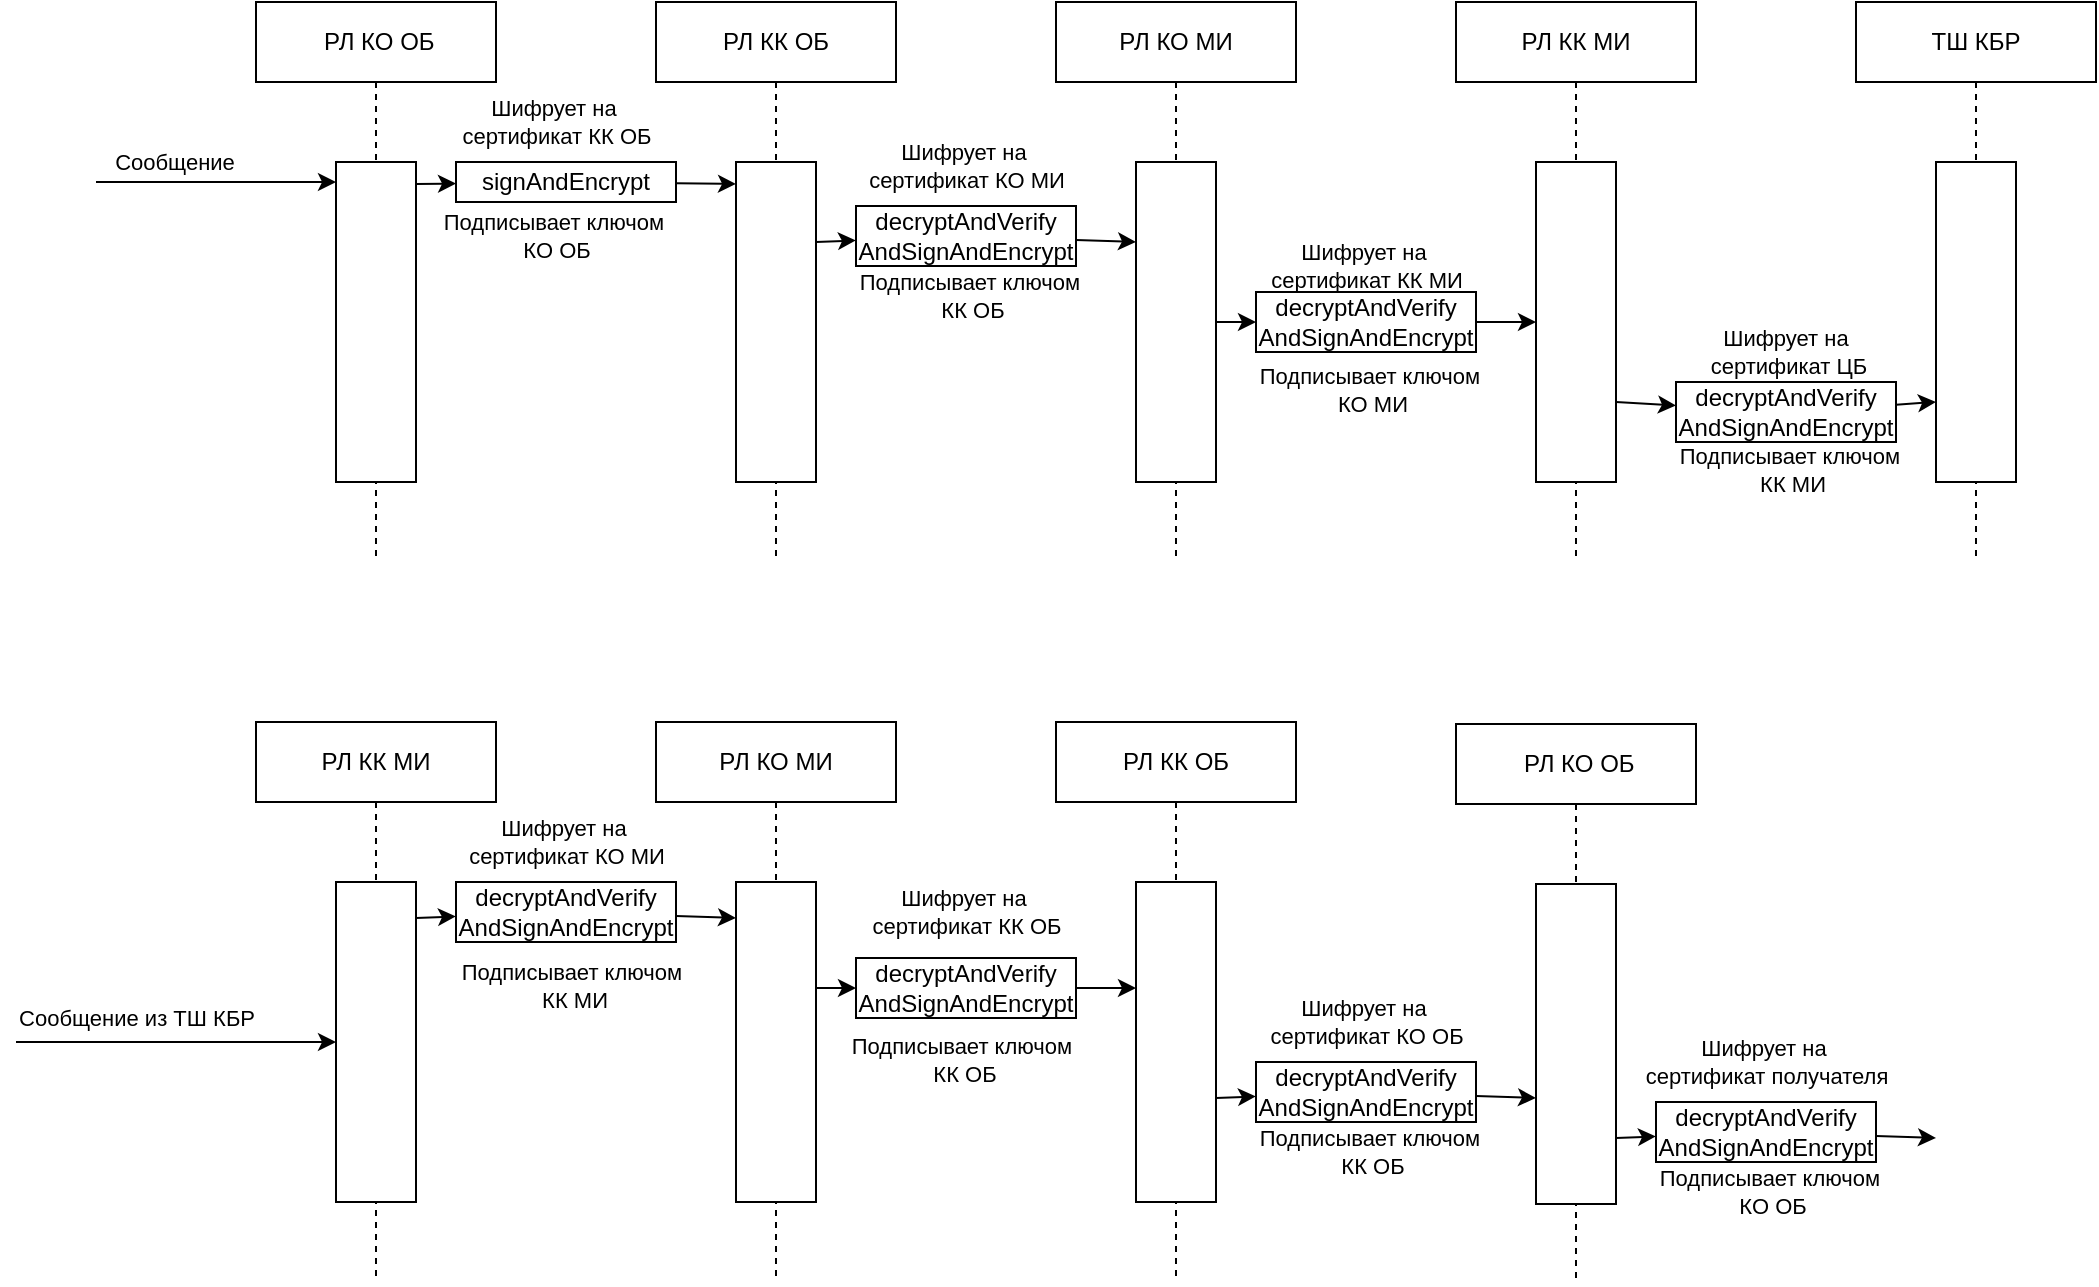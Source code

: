 <mxfile version="24.3.1" type="github">
  <diagram name="Page-1" id="2YBvvXClWsGukQMizWep">
    <mxGraphModel dx="2284" dy="772" grid="1" gridSize="10" guides="1" tooltips="1" connect="1" arrows="1" fold="1" page="1" pageScale="1" pageWidth="850" pageHeight="1100" math="0" shadow="0">
      <root>
        <mxCell id="0" />
        <mxCell id="1" parent="0" />
        <mxCell id="aM9ryv3xv72pqoxQDRHE-1" value="&amp;nbsp;РЛ КО ОБ" style="shape=umlLifeline;perimeter=lifelinePerimeter;whiteSpace=wrap;html=1;container=0;dropTarget=0;collapsible=0;recursiveResize=0;outlineConnect=0;portConstraint=eastwest;newEdgeStyle={&quot;edgeStyle&quot;:&quot;elbowEdgeStyle&quot;,&quot;elbow&quot;:&quot;vertical&quot;,&quot;curved&quot;:0,&quot;rounded&quot;:0};" parent="1" vertex="1">
          <mxGeometry y="40" width="120" height="280" as="geometry" />
        </mxCell>
        <mxCell id="aM9ryv3xv72pqoxQDRHE-2" value="" style="html=1;points=[];perimeter=orthogonalPerimeter;outlineConnect=0;targetShapes=umlLifeline;portConstraint=eastwest;newEdgeStyle={&quot;edgeStyle&quot;:&quot;elbowEdgeStyle&quot;,&quot;elbow&quot;:&quot;vertical&quot;,&quot;curved&quot;:0,&quot;rounded&quot;:0};" parent="aM9ryv3xv72pqoxQDRHE-1" vertex="1">
          <mxGeometry x="40" y="80" width="40" height="160" as="geometry" />
        </mxCell>
        <mxCell id="aM9ryv3xv72pqoxQDRHE-5" value="РЛ КК ОБ" style="shape=umlLifeline;perimeter=lifelinePerimeter;whiteSpace=wrap;html=1;container=0;dropTarget=0;collapsible=0;recursiveResize=0;outlineConnect=0;portConstraint=eastwest;newEdgeStyle={&quot;edgeStyle&quot;:&quot;elbowEdgeStyle&quot;,&quot;elbow&quot;:&quot;vertical&quot;,&quot;curved&quot;:0,&quot;rounded&quot;:0};" parent="1" vertex="1">
          <mxGeometry x="200" y="40" width="120" height="280" as="geometry" />
        </mxCell>
        <mxCell id="aM9ryv3xv72pqoxQDRHE-6" value="" style="html=1;points=[];perimeter=orthogonalPerimeter;outlineConnect=0;targetShapes=umlLifeline;portConstraint=eastwest;newEdgeStyle={&quot;edgeStyle&quot;:&quot;elbowEdgeStyle&quot;,&quot;elbow&quot;:&quot;vertical&quot;,&quot;curved&quot;:0,&quot;rounded&quot;:0};" parent="aM9ryv3xv72pqoxQDRHE-5" vertex="1">
          <mxGeometry x="40" y="80" width="40" height="160" as="geometry" />
        </mxCell>
        <mxCell id="3khABBqEdNA2GmqdNmwd-1" value="РЛ КО МИ" style="shape=umlLifeline;perimeter=lifelinePerimeter;whiteSpace=wrap;html=1;container=0;dropTarget=0;collapsible=0;recursiveResize=0;outlineConnect=0;portConstraint=eastwest;newEdgeStyle={&quot;edgeStyle&quot;:&quot;elbowEdgeStyle&quot;,&quot;elbow&quot;:&quot;vertical&quot;,&quot;curved&quot;:0,&quot;rounded&quot;:0};" parent="1" vertex="1">
          <mxGeometry x="400" y="40" width="120" height="280" as="geometry" />
        </mxCell>
        <mxCell id="3khABBqEdNA2GmqdNmwd-2" value="" style="html=1;points=[];perimeter=orthogonalPerimeter;outlineConnect=0;targetShapes=umlLifeline;portConstraint=eastwest;newEdgeStyle={&quot;edgeStyle&quot;:&quot;elbowEdgeStyle&quot;,&quot;elbow&quot;:&quot;vertical&quot;,&quot;curved&quot;:0,&quot;rounded&quot;:0};" parent="3khABBqEdNA2GmqdNmwd-1" vertex="1">
          <mxGeometry x="40" y="80" width="40" height="160" as="geometry" />
        </mxCell>
        <mxCell id="3khABBqEdNA2GmqdNmwd-3" value="РЛ КК МИ" style="shape=umlLifeline;perimeter=lifelinePerimeter;whiteSpace=wrap;html=1;container=0;dropTarget=0;collapsible=0;recursiveResize=0;outlineConnect=0;portConstraint=eastwest;newEdgeStyle={&quot;edgeStyle&quot;:&quot;elbowEdgeStyle&quot;,&quot;elbow&quot;:&quot;vertical&quot;,&quot;curved&quot;:0,&quot;rounded&quot;:0};" parent="1" vertex="1">
          <mxGeometry x="600" y="40" width="120" height="280" as="geometry" />
        </mxCell>
        <mxCell id="3khABBqEdNA2GmqdNmwd-4" value="" style="html=1;points=[];perimeter=orthogonalPerimeter;outlineConnect=0;targetShapes=umlLifeline;portConstraint=eastwest;newEdgeStyle={&quot;edgeStyle&quot;:&quot;elbowEdgeStyle&quot;,&quot;elbow&quot;:&quot;vertical&quot;,&quot;curved&quot;:0,&quot;rounded&quot;:0};" parent="3khABBqEdNA2GmqdNmwd-3" vertex="1">
          <mxGeometry x="40" y="80" width="40" height="160" as="geometry" />
        </mxCell>
        <mxCell id="3khABBqEdNA2GmqdNmwd-5" value="ТШ КБР" style="shape=umlLifeline;perimeter=lifelinePerimeter;whiteSpace=wrap;html=1;container=0;dropTarget=0;collapsible=0;recursiveResize=0;outlineConnect=0;portConstraint=eastwest;newEdgeStyle={&quot;edgeStyle&quot;:&quot;elbowEdgeStyle&quot;,&quot;elbow&quot;:&quot;vertical&quot;,&quot;curved&quot;:0,&quot;rounded&quot;:0};" parent="1" vertex="1">
          <mxGeometry x="800" y="40" width="120" height="280" as="geometry" />
        </mxCell>
        <mxCell id="3khABBqEdNA2GmqdNmwd-6" value="" style="html=1;points=[];perimeter=orthogonalPerimeter;outlineConnect=0;targetShapes=umlLifeline;portConstraint=eastwest;newEdgeStyle={&quot;edgeStyle&quot;:&quot;elbowEdgeStyle&quot;,&quot;elbow&quot;:&quot;vertical&quot;,&quot;curved&quot;:0,&quot;rounded&quot;:0};" parent="3khABBqEdNA2GmqdNmwd-5" vertex="1">
          <mxGeometry x="40" y="80" width="40" height="160" as="geometry" />
        </mxCell>
        <mxCell id="3khABBqEdNA2GmqdNmwd-7" value="" style="endArrow=classic;html=1;rounded=0;" parent="1" source="3khABBqEdNA2GmqdNmwd-18" edge="1">
          <mxGeometry width="50" height="50" relative="1" as="geometry">
            <mxPoint x="80" y="131" as="sourcePoint" />
            <mxPoint x="240" y="131" as="targetPoint" />
          </mxGeometry>
        </mxCell>
        <mxCell id="3khABBqEdNA2GmqdNmwd-9" value="" style="endArrow=classic;html=1;rounded=0;" parent="1" source="3khABBqEdNA2GmqdNmwd-19" edge="1">
          <mxGeometry width="50" height="50" relative="1" as="geometry">
            <mxPoint x="280" y="160" as="sourcePoint" />
            <mxPoint x="440" y="160" as="targetPoint" />
          </mxGeometry>
        </mxCell>
        <mxCell id="3khABBqEdNA2GmqdNmwd-11" value="" style="endArrow=classic;html=1;rounded=0;" parent="1" source="3khABBqEdNA2GmqdNmwd-22" edge="1">
          <mxGeometry width="50" height="50" relative="1" as="geometry">
            <mxPoint x="480" y="200" as="sourcePoint" />
            <mxPoint x="640" y="200" as="targetPoint" />
          </mxGeometry>
        </mxCell>
        <mxCell id="3khABBqEdNA2GmqdNmwd-13" value="" style="endArrow=classic;html=1;rounded=0;" parent="1" source="3khABBqEdNA2GmqdNmwd-27" edge="1">
          <mxGeometry width="50" height="50" relative="1" as="geometry">
            <mxPoint x="680" y="240" as="sourcePoint" />
            <mxPoint x="840" y="240" as="targetPoint" />
          </mxGeometry>
        </mxCell>
        <mxCell id="3khABBqEdNA2GmqdNmwd-15" value="" style="endArrow=classic;html=1;rounded=0;" parent="1" edge="1">
          <mxGeometry width="50" height="50" relative="1" as="geometry">
            <mxPoint x="-80" y="130" as="sourcePoint" />
            <mxPoint x="40" y="130" as="targetPoint" />
          </mxGeometry>
        </mxCell>
        <mxCell id="3khABBqEdNA2GmqdNmwd-16" value="Сообщение" style="edgeLabel;html=1;align=center;verticalAlign=middle;resizable=0;points=[];" parent="3khABBqEdNA2GmqdNmwd-15" vertex="1" connectable="0">
          <mxGeometry x="-0.08" y="2" relative="1" as="geometry">
            <mxPoint x="-16" y="-8" as="offset" />
          </mxGeometry>
        </mxCell>
        <mxCell id="3khABBqEdNA2GmqdNmwd-20" value="" style="endArrow=classic;html=1;rounded=0;" parent="1" target="3khABBqEdNA2GmqdNmwd-19" edge="1">
          <mxGeometry width="50" height="50" relative="1" as="geometry">
            <mxPoint x="280" y="160" as="sourcePoint" />
            <mxPoint x="440" y="160" as="targetPoint" />
          </mxGeometry>
        </mxCell>
        <mxCell id="3khABBqEdNA2GmqdNmwd-21" value="Шифрует на&amp;nbsp;&lt;div&gt;сертификат КО МИ&lt;/div&gt;" style="edgeLabel;html=1;align=center;verticalAlign=middle;resizable=0;points=[];" parent="3khABBqEdNA2GmqdNmwd-20" vertex="1" connectable="0">
          <mxGeometry x="-0.05" y="2" relative="1" as="geometry">
            <mxPoint x="65" y="-36" as="offset" />
          </mxGeometry>
        </mxCell>
        <mxCell id="3khABBqEdNA2GmqdNmwd-19" value="decryptAndVerify AndSignAndEncrypt" style="rounded=0;whiteSpace=wrap;html=1;" parent="1" vertex="1">
          <mxGeometry x="300" y="142" width="110" height="30" as="geometry" />
        </mxCell>
        <mxCell id="3khABBqEdNA2GmqdNmwd-23" value="" style="endArrow=classic;html=1;rounded=0;" parent="1" target="3khABBqEdNA2GmqdNmwd-22" edge="1">
          <mxGeometry width="50" height="50" relative="1" as="geometry">
            <mxPoint x="480" y="200" as="sourcePoint" />
            <mxPoint x="640" y="200" as="targetPoint" />
          </mxGeometry>
        </mxCell>
        <mxCell id="3khABBqEdNA2GmqdNmwd-24" value="Шифрует на&amp;nbsp;&lt;div&gt;сертификат КК МИ&lt;/div&gt;" style="edgeLabel;html=1;align=center;verticalAlign=middle;resizable=0;points=[];" parent="3khABBqEdNA2GmqdNmwd-23" vertex="1" connectable="0">
          <mxGeometry x="-0.05" y="2" relative="1" as="geometry">
            <mxPoint x="65" y="-26" as="offset" />
          </mxGeometry>
        </mxCell>
        <mxCell id="3khABBqEdNA2GmqdNmwd-22" value="decryptAndVerify AndSignAndEncrypt" style="rounded=0;whiteSpace=wrap;html=1;" parent="1" vertex="1">
          <mxGeometry x="500" y="185" width="110" height="30" as="geometry" />
        </mxCell>
        <mxCell id="3khABBqEdNA2GmqdNmwd-25" value="" style="endArrow=classic;html=1;rounded=0;" parent="1" target="3khABBqEdNA2GmqdNmwd-18" edge="1">
          <mxGeometry width="50" height="50" relative="1" as="geometry">
            <mxPoint x="80" y="131" as="sourcePoint" />
            <mxPoint x="240" y="131" as="targetPoint" />
          </mxGeometry>
        </mxCell>
        <mxCell id="3khABBqEdNA2GmqdNmwd-26" value="Подписывает ключом&amp;nbsp;&lt;div&gt;КО ОБ&lt;/div&gt;" style="edgeLabel;html=1;align=center;verticalAlign=middle;resizable=0;points=[];" parent="3khABBqEdNA2GmqdNmwd-25" vertex="1" connectable="0">
          <mxGeometry x="-0.05" y="2" relative="1" as="geometry">
            <mxPoint x="60" y="28" as="offset" />
          </mxGeometry>
        </mxCell>
        <mxCell id="3khABBqEdNA2GmqdNmwd-18" value="signAndEncrypt" style="rounded=0;whiteSpace=wrap;html=1;" parent="1" vertex="1">
          <mxGeometry x="100" y="120" width="110" height="20" as="geometry" />
        </mxCell>
        <mxCell id="3khABBqEdNA2GmqdNmwd-28" value="" style="endArrow=classic;html=1;rounded=0;" parent="1" target="3khABBqEdNA2GmqdNmwd-27" edge="1">
          <mxGeometry width="50" height="50" relative="1" as="geometry">
            <mxPoint x="680" y="240" as="sourcePoint" />
            <mxPoint x="840" y="240" as="targetPoint" />
          </mxGeometry>
        </mxCell>
        <mxCell id="3khABBqEdNA2GmqdNmwd-29" value="Шифрует на&amp;nbsp;&lt;div&gt;сертификат ЦБ&lt;/div&gt;" style="edgeLabel;html=1;align=center;verticalAlign=middle;resizable=0;points=[];" parent="3khABBqEdNA2GmqdNmwd-28" vertex="1" connectable="0">
          <mxGeometry x="-0.05" y="2" relative="1" as="geometry">
            <mxPoint x="71" y="-24" as="offset" />
          </mxGeometry>
        </mxCell>
        <mxCell id="3khABBqEdNA2GmqdNmwd-27" value="decryptAndVerify AndSignAndEncrypt" style="rounded=0;whiteSpace=wrap;html=1;" parent="1" vertex="1">
          <mxGeometry x="710" y="230" width="110" height="30" as="geometry" />
        </mxCell>
        <mxCell id="iXzBTnAzifQnwiZxhjaq-1" value="Шифрует на&amp;nbsp;&lt;div&gt;сертификат КК ОБ&lt;/div&gt;" style="edgeLabel;html=1;align=center;verticalAlign=middle;resizable=0;points=[];" parent="1" vertex="1" connectable="0">
          <mxGeometry x="150.002" y="99.997" as="geometry" />
        </mxCell>
        <mxCell id="iXzBTnAzifQnwiZxhjaq-2" value="Подписывает ключом&amp;nbsp;&lt;div&gt;КК ОБ&lt;/div&gt;" style="edgeLabel;html=1;align=center;verticalAlign=middle;resizable=0;points=[];" parent="1" vertex="1" connectable="0">
          <mxGeometry x="370.002" y="202.997" as="geometry">
            <mxPoint x="-12" y="-16" as="offset" />
          </mxGeometry>
        </mxCell>
        <mxCell id="iXzBTnAzifQnwiZxhjaq-3" value="Подписывает ключом&amp;nbsp;&lt;div&gt;КО МИ&lt;/div&gt;" style="edgeLabel;html=1;align=center;verticalAlign=middle;resizable=0;points=[];" parent="1" vertex="1" connectable="0">
          <mxGeometry x="570.002" y="249.997" as="geometry">
            <mxPoint x="-12" y="-16" as="offset" />
          </mxGeometry>
        </mxCell>
        <mxCell id="iXzBTnAzifQnwiZxhjaq-4" value="Подписывает ключом&amp;nbsp;&lt;div&gt;КК МИ&lt;/div&gt;" style="edgeLabel;html=1;align=center;verticalAlign=middle;resizable=0;points=[];" parent="1" vertex="1" connectable="0">
          <mxGeometry x="780.002" y="289.997" as="geometry">
            <mxPoint x="-12" y="-16" as="offset" />
          </mxGeometry>
        </mxCell>
        <mxCell id="Gp19THKgnnbt7rCXJ1ve-8" value="РЛ КК МИ" style="shape=umlLifeline;perimeter=lifelinePerimeter;whiteSpace=wrap;html=1;container=0;dropTarget=0;collapsible=0;recursiveResize=0;outlineConnect=0;portConstraint=eastwest;newEdgeStyle={&quot;edgeStyle&quot;:&quot;elbowEdgeStyle&quot;,&quot;elbow&quot;:&quot;vertical&quot;,&quot;curved&quot;:0,&quot;rounded&quot;:0};" vertex="1" parent="1">
          <mxGeometry y="400" width="120" height="280" as="geometry" />
        </mxCell>
        <mxCell id="Gp19THKgnnbt7rCXJ1ve-9" value="" style="html=1;points=[];perimeter=orthogonalPerimeter;outlineConnect=0;targetShapes=umlLifeline;portConstraint=eastwest;newEdgeStyle={&quot;edgeStyle&quot;:&quot;elbowEdgeStyle&quot;,&quot;elbow&quot;:&quot;vertical&quot;,&quot;curved&quot;:0,&quot;rounded&quot;:0};" vertex="1" parent="Gp19THKgnnbt7rCXJ1ve-8">
          <mxGeometry x="40" y="80" width="40" height="160" as="geometry" />
        </mxCell>
        <mxCell id="Gp19THKgnnbt7rCXJ1ve-10" value="" style="endArrow=classic;html=1;rounded=0;" edge="1" parent="1">
          <mxGeometry width="50" height="50" relative="1" as="geometry">
            <mxPoint x="-120" y="560" as="sourcePoint" />
            <mxPoint x="40" y="560" as="targetPoint" />
          </mxGeometry>
        </mxCell>
        <mxCell id="Gp19THKgnnbt7rCXJ1ve-13" value="" style="endArrow=classic;html=1;rounded=0;" edge="1" parent="1" source="Gp19THKgnnbt7rCXJ1ve-16">
          <mxGeometry width="50" height="50" relative="1" as="geometry">
            <mxPoint x="80" y="498" as="sourcePoint" />
            <mxPoint x="240" y="498" as="targetPoint" />
          </mxGeometry>
        </mxCell>
        <mxCell id="Gp19THKgnnbt7rCXJ1ve-14" value="" style="endArrow=classic;html=1;rounded=0;" edge="1" parent="1" target="Gp19THKgnnbt7rCXJ1ve-16">
          <mxGeometry width="50" height="50" relative="1" as="geometry">
            <mxPoint x="80" y="498" as="sourcePoint" />
            <mxPoint x="240" y="498" as="targetPoint" />
          </mxGeometry>
        </mxCell>
        <mxCell id="Gp19THKgnnbt7rCXJ1ve-15" value="Шифрует на&amp;nbsp;&lt;div&gt;сертификат КО МИ&lt;/div&gt;" style="edgeLabel;html=1;align=center;verticalAlign=middle;resizable=0;points=[];" vertex="1" connectable="0" parent="Gp19THKgnnbt7rCXJ1ve-14">
          <mxGeometry x="-0.05" y="2" relative="1" as="geometry">
            <mxPoint x="65" y="-36" as="offset" />
          </mxGeometry>
        </mxCell>
        <mxCell id="Gp19THKgnnbt7rCXJ1ve-16" value="decryptAndVerify AndSignAndEncrypt" style="rounded=0;whiteSpace=wrap;html=1;" vertex="1" parent="1">
          <mxGeometry x="100" y="480" width="110" height="30" as="geometry" />
        </mxCell>
        <mxCell id="Gp19THKgnnbt7rCXJ1ve-17" value="Подписывает ключом&amp;nbsp;&lt;div&gt;КК МИ&lt;/div&gt;" style="edgeLabel;html=1;align=center;verticalAlign=middle;resizable=0;points=[];" vertex="1" connectable="0" parent="1">
          <mxGeometry x="170.002" y="540.997" as="geometry">
            <mxPoint x="-11" y="-9" as="offset" />
          </mxGeometry>
        </mxCell>
        <mxCell id="Gp19THKgnnbt7rCXJ1ve-18" value="РЛ КО МИ" style="shape=umlLifeline;perimeter=lifelinePerimeter;whiteSpace=wrap;html=1;container=0;dropTarget=0;collapsible=0;recursiveResize=0;outlineConnect=0;portConstraint=eastwest;newEdgeStyle={&quot;edgeStyle&quot;:&quot;elbowEdgeStyle&quot;,&quot;elbow&quot;:&quot;vertical&quot;,&quot;curved&quot;:0,&quot;rounded&quot;:0};" vertex="1" parent="1">
          <mxGeometry x="200" y="400" width="120" height="280" as="geometry" />
        </mxCell>
        <mxCell id="Gp19THKgnnbt7rCXJ1ve-19" value="" style="html=1;points=[];perimeter=orthogonalPerimeter;outlineConnect=0;targetShapes=umlLifeline;portConstraint=eastwest;newEdgeStyle={&quot;edgeStyle&quot;:&quot;elbowEdgeStyle&quot;,&quot;elbow&quot;:&quot;vertical&quot;,&quot;curved&quot;:0,&quot;rounded&quot;:0};" vertex="1" parent="Gp19THKgnnbt7rCXJ1ve-18">
          <mxGeometry x="40" y="80" width="40" height="160" as="geometry" />
        </mxCell>
        <mxCell id="Gp19THKgnnbt7rCXJ1ve-23" value="" style="endArrow=classic;html=1;rounded=0;" edge="1" parent="1" target="Gp19THKgnnbt7rCXJ1ve-25">
          <mxGeometry width="50" height="50" relative="1" as="geometry">
            <mxPoint x="280" y="533" as="sourcePoint" />
            <mxPoint x="440" y="533" as="targetPoint" />
          </mxGeometry>
        </mxCell>
        <mxCell id="Gp19THKgnnbt7rCXJ1ve-24" value="Шифрует на&amp;nbsp;&lt;div&gt;сертификат КК ОБ&lt;/div&gt;" style="edgeLabel;html=1;align=center;verticalAlign=middle;resizable=0;points=[];" vertex="1" connectable="0" parent="Gp19THKgnnbt7rCXJ1ve-23">
          <mxGeometry x="-0.05" y="2" relative="1" as="geometry">
            <mxPoint x="65" y="-36" as="offset" />
          </mxGeometry>
        </mxCell>
        <mxCell id="Gp19THKgnnbt7rCXJ1ve-25" value="decryptAndVerify AndSignAndEncrypt" style="rounded=0;whiteSpace=wrap;html=1;" vertex="1" parent="1">
          <mxGeometry x="300" y="518" width="110" height="30" as="geometry" />
        </mxCell>
        <mxCell id="Gp19THKgnnbt7rCXJ1ve-26" value="Подписывает ключом&amp;nbsp;&lt;div&gt;КК ОБ&lt;/div&gt;" style="edgeLabel;html=1;align=center;verticalAlign=middle;resizable=0;points=[];" vertex="1" connectable="0" parent="1">
          <mxGeometry x="360.002" y="579.997" as="geometry">
            <mxPoint x="-6" y="-11" as="offset" />
          </mxGeometry>
        </mxCell>
        <mxCell id="Gp19THKgnnbt7rCXJ1ve-27" value="РЛ КК ОБ" style="shape=umlLifeline;perimeter=lifelinePerimeter;whiteSpace=wrap;html=1;container=0;dropTarget=0;collapsible=0;recursiveResize=0;outlineConnect=0;portConstraint=eastwest;newEdgeStyle={&quot;edgeStyle&quot;:&quot;elbowEdgeStyle&quot;,&quot;elbow&quot;:&quot;vertical&quot;,&quot;curved&quot;:0,&quot;rounded&quot;:0};" vertex="1" parent="1">
          <mxGeometry x="400" y="400" width="120" height="280" as="geometry" />
        </mxCell>
        <mxCell id="Gp19THKgnnbt7rCXJ1ve-28" value="" style="html=1;points=[];perimeter=orthogonalPerimeter;outlineConnect=0;targetShapes=umlLifeline;portConstraint=eastwest;newEdgeStyle={&quot;edgeStyle&quot;:&quot;elbowEdgeStyle&quot;,&quot;elbow&quot;:&quot;vertical&quot;,&quot;curved&quot;:0,&quot;rounded&quot;:0};" vertex="1" parent="Gp19THKgnnbt7rCXJ1ve-27">
          <mxGeometry x="40" y="80" width="40" height="160" as="geometry" />
        </mxCell>
        <mxCell id="Gp19THKgnnbt7rCXJ1ve-29" value="" style="endArrow=classic;html=1;rounded=0;exitX=1;exitY=0.5;exitDx=0;exitDy=0;" edge="1" parent="1" source="Gp19THKgnnbt7rCXJ1ve-25" target="Gp19THKgnnbt7rCXJ1ve-28">
          <mxGeometry width="50" height="50" relative="1" as="geometry">
            <mxPoint x="410" y="491" as="sourcePoint" />
            <mxPoint x="440" y="491" as="targetPoint" />
          </mxGeometry>
        </mxCell>
        <mxCell id="Gp19THKgnnbt7rCXJ1ve-32" value="" style="endArrow=classic;html=1;rounded=0;" edge="1" parent="1" source="Gp19THKgnnbt7rCXJ1ve-35">
          <mxGeometry width="50" height="50" relative="1" as="geometry">
            <mxPoint x="480" y="588" as="sourcePoint" />
            <mxPoint x="640" y="588" as="targetPoint" />
          </mxGeometry>
        </mxCell>
        <mxCell id="Gp19THKgnnbt7rCXJ1ve-33" value="" style="endArrow=classic;html=1;rounded=0;" edge="1" parent="1" target="Gp19THKgnnbt7rCXJ1ve-35">
          <mxGeometry width="50" height="50" relative="1" as="geometry">
            <mxPoint x="480" y="588" as="sourcePoint" />
            <mxPoint x="640" y="588" as="targetPoint" />
          </mxGeometry>
        </mxCell>
        <mxCell id="Gp19THKgnnbt7rCXJ1ve-34" value="Шифрует на&amp;nbsp;&lt;div&gt;сертификат КО ОБ&lt;/div&gt;" style="edgeLabel;html=1;align=center;verticalAlign=middle;resizable=0;points=[];" vertex="1" connectable="0" parent="Gp19THKgnnbt7rCXJ1ve-33">
          <mxGeometry x="-0.05" y="2" relative="1" as="geometry">
            <mxPoint x="65" y="-36" as="offset" />
          </mxGeometry>
        </mxCell>
        <mxCell id="Gp19THKgnnbt7rCXJ1ve-35" value="decryptAndVerify AndSignAndEncrypt" style="rounded=0;whiteSpace=wrap;html=1;" vertex="1" parent="1">
          <mxGeometry x="500" y="570" width="110" height="30" as="geometry" />
        </mxCell>
        <mxCell id="Gp19THKgnnbt7rCXJ1ve-36" value="Подписывает ключом&amp;nbsp;&lt;div&gt;КК ОБ&lt;/div&gt;" style="edgeLabel;html=1;align=center;verticalAlign=middle;resizable=0;points=[];" vertex="1" connectable="0" parent="1">
          <mxGeometry x="570.002" y="630.997" as="geometry">
            <mxPoint x="-12" y="-16" as="offset" />
          </mxGeometry>
        </mxCell>
        <mxCell id="Gp19THKgnnbt7rCXJ1ve-37" value="&amp;nbsp;РЛ КО ОБ" style="shape=umlLifeline;perimeter=lifelinePerimeter;whiteSpace=wrap;html=1;container=0;dropTarget=0;collapsible=0;recursiveResize=0;outlineConnect=0;portConstraint=eastwest;newEdgeStyle={&quot;edgeStyle&quot;:&quot;elbowEdgeStyle&quot;,&quot;elbow&quot;:&quot;vertical&quot;,&quot;curved&quot;:0,&quot;rounded&quot;:0};" vertex="1" parent="1">
          <mxGeometry x="600" y="401" width="120" height="280" as="geometry" />
        </mxCell>
        <mxCell id="Gp19THKgnnbt7rCXJ1ve-38" value="" style="html=1;points=[];perimeter=orthogonalPerimeter;outlineConnect=0;targetShapes=umlLifeline;portConstraint=eastwest;newEdgeStyle={&quot;edgeStyle&quot;:&quot;elbowEdgeStyle&quot;,&quot;elbow&quot;:&quot;vertical&quot;,&quot;curved&quot;:0,&quot;rounded&quot;:0};" vertex="1" parent="Gp19THKgnnbt7rCXJ1ve-37">
          <mxGeometry x="40" y="80" width="40" height="160" as="geometry" />
        </mxCell>
        <mxCell id="Gp19THKgnnbt7rCXJ1ve-41" value="" style="endArrow=classic;html=1;rounded=0;" edge="1" parent="1" source="Gp19THKgnnbt7rCXJ1ve-44">
          <mxGeometry width="50" height="50" relative="1" as="geometry">
            <mxPoint x="680" y="608" as="sourcePoint" />
            <mxPoint x="840" y="608" as="targetPoint" />
          </mxGeometry>
        </mxCell>
        <mxCell id="Gp19THKgnnbt7rCXJ1ve-42" value="" style="endArrow=classic;html=1;rounded=0;" edge="1" parent="1" target="Gp19THKgnnbt7rCXJ1ve-44">
          <mxGeometry width="50" height="50" relative="1" as="geometry">
            <mxPoint x="680" y="608" as="sourcePoint" />
            <mxPoint x="840" y="608" as="targetPoint" />
          </mxGeometry>
        </mxCell>
        <mxCell id="Gp19THKgnnbt7rCXJ1ve-43" value="Шифрует на&amp;nbsp;&lt;div&gt;сертификат получателя&lt;/div&gt;" style="edgeLabel;html=1;align=center;verticalAlign=middle;resizable=0;points=[];" vertex="1" connectable="0" parent="Gp19THKgnnbt7rCXJ1ve-42">
          <mxGeometry x="-0.05" y="2" relative="1" as="geometry">
            <mxPoint x="65" y="-36" as="offset" />
          </mxGeometry>
        </mxCell>
        <mxCell id="Gp19THKgnnbt7rCXJ1ve-44" value="decryptAndVerify AndSignAndEncrypt" style="rounded=0;whiteSpace=wrap;html=1;" vertex="1" parent="1">
          <mxGeometry x="700" y="590" width="110" height="30" as="geometry" />
        </mxCell>
        <mxCell id="Gp19THKgnnbt7rCXJ1ve-45" value="Подписывает ключом&amp;nbsp;&lt;div&gt;КО ОБ&lt;/div&gt;" style="edgeLabel;html=1;align=center;verticalAlign=middle;resizable=0;points=[];" vertex="1" connectable="0" parent="1">
          <mxGeometry x="770.002" y="650.997" as="geometry">
            <mxPoint x="-12" y="-16" as="offset" />
          </mxGeometry>
        </mxCell>
        <mxCell id="Gp19THKgnnbt7rCXJ1ve-46" value="Сообщение из ТШ КБР" style="edgeLabel;html=1;align=center;verticalAlign=middle;resizable=0;points=[];" vertex="1" connectable="0" parent="1">
          <mxGeometry x="-60" y="548" as="geometry" />
        </mxCell>
      </root>
    </mxGraphModel>
  </diagram>
</mxfile>
